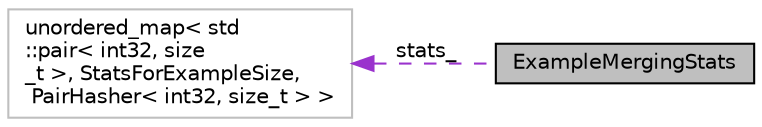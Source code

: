 digraph "ExampleMergingStats"
{
  edge [fontname="Helvetica",fontsize="10",labelfontname="Helvetica",labelfontsize="10"];
  node [fontname="Helvetica",fontsize="10",shape=record];
  rankdir="LR";
  Node1 [label="ExampleMergingStats",height=0.2,width=0.4,color="black", fillcolor="grey75", style="filled", fontcolor="black"];
  Node2 -> Node1 [dir="back",color="darkorchid3",fontsize="10",style="dashed",label=" stats_" ,fontname="Helvetica"];
  Node2 [label="unordered_map\< std\l::pair\< int32, size\l_t \>, StatsForExampleSize,\l PairHasher\< int32, size_t \> \>",height=0.2,width=0.4,color="grey75", fillcolor="white", style="filled"];
}

